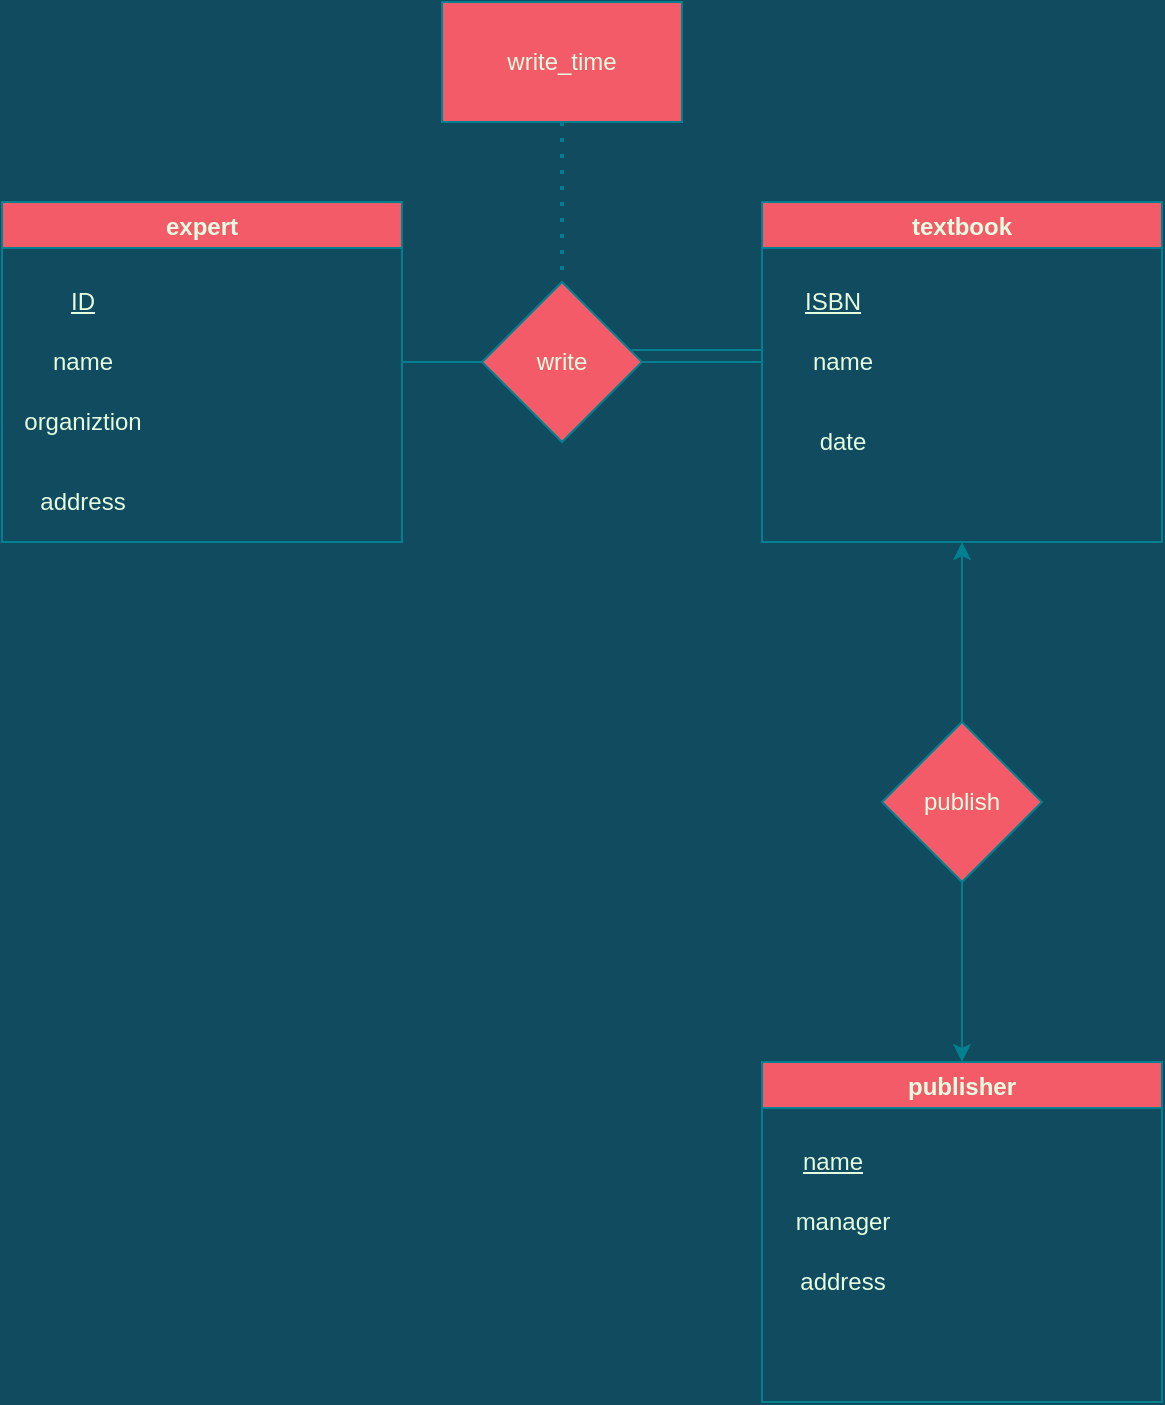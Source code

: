 <mxfile version="18.0.2" type="github">
  <diagram id="R2lEEEUBdFMjLlhIrx00" name="Page-1">
    <mxGraphModel dx="1422" dy="794" grid="1" gridSize="10" guides="1" tooltips="1" connect="1" arrows="1" fold="1" page="1" pageScale="1" pageWidth="850" pageHeight="1100" background="#114B5F" math="0" shadow="0" extFonts="Permanent Marker^https://fonts.googleapis.com/css?family=Permanent+Marker">
      <root>
        <mxCell id="0" />
        <mxCell id="1" parent="0" />
        <mxCell id="3B4ZXGG8QwCCTEYR0voW-2" value="expert" style="swimlane;fillColor=#F45B69;strokeColor=#028090;fontColor=#E4FDE1;" parent="1" vertex="1">
          <mxGeometry x="30" y="250" width="200" height="170" as="geometry" />
        </mxCell>
        <mxCell id="3B4ZXGG8QwCCTEYR0voW-6" value="name" style="text;html=1;align=center;verticalAlign=middle;resizable=0;points=[];autosize=1;strokeColor=none;fillColor=none;fontColor=#E4FDE1;" parent="3B4ZXGG8QwCCTEYR0voW-2" vertex="1">
          <mxGeometry x="15" y="70" width="50" height="20" as="geometry" />
        </mxCell>
        <mxCell id="3B4ZXGG8QwCCTEYR0voW-7" value="organiztion" style="text;html=1;align=center;verticalAlign=middle;resizable=0;points=[];autosize=1;strokeColor=none;fillColor=none;fontColor=#E4FDE1;" parent="3B4ZXGG8QwCCTEYR0voW-2" vertex="1">
          <mxGeometry x="5" y="100" width="70" height="20" as="geometry" />
        </mxCell>
        <mxCell id="3B4ZXGG8QwCCTEYR0voW-8" value="address" style="text;html=1;align=center;verticalAlign=middle;resizable=0;points=[];autosize=1;strokeColor=none;fillColor=none;fontColor=#E4FDE1;" parent="3B4ZXGG8QwCCTEYR0voW-2" vertex="1">
          <mxGeometry x="10" y="140" width="60" height="20" as="geometry" />
        </mxCell>
        <mxCell id="3B4ZXGG8QwCCTEYR0voW-5" value="&lt;u&gt;ID&lt;/u&gt;" style="text;html=1;align=center;verticalAlign=middle;resizable=0;points=[];autosize=1;strokeColor=none;fillColor=none;fontColor=#E4FDE1;" parent="3B4ZXGG8QwCCTEYR0voW-2" vertex="1">
          <mxGeometry x="25" y="40" width="30" height="20" as="geometry" />
        </mxCell>
        <mxCell id="3B4ZXGG8QwCCTEYR0voW-10" value="textbook" style="swimlane;fillColor=#F45B69;strokeColor=#028090;fontColor=#E4FDE1;" parent="1" vertex="1">
          <mxGeometry x="410" y="250" width="200" height="170" as="geometry" />
        </mxCell>
        <mxCell id="3B4ZXGG8QwCCTEYR0voW-11" value="name" style="text;html=1;align=center;verticalAlign=middle;resizable=0;points=[];autosize=1;strokeColor=none;fillColor=none;fontColor=#E4FDE1;" parent="3B4ZXGG8QwCCTEYR0voW-10" vertex="1">
          <mxGeometry x="15" y="70" width="50" height="20" as="geometry" />
        </mxCell>
        <mxCell id="3B4ZXGG8QwCCTEYR0voW-13" value="date" style="text;html=1;align=center;verticalAlign=middle;resizable=0;points=[];autosize=1;strokeColor=none;fillColor=none;fontColor=#E4FDE1;" parent="3B4ZXGG8QwCCTEYR0voW-10" vertex="1">
          <mxGeometry x="20" y="110" width="40" height="20" as="geometry" />
        </mxCell>
        <mxCell id="3B4ZXGG8QwCCTEYR0voW-14" value="&lt;u&gt;ISBN&lt;/u&gt;" style="text;html=1;align=center;verticalAlign=middle;resizable=0;points=[];autosize=1;strokeColor=none;fillColor=none;fontColor=#E4FDE1;" parent="3B4ZXGG8QwCCTEYR0voW-10" vertex="1">
          <mxGeometry x="15" y="40" width="40" height="20" as="geometry" />
        </mxCell>
        <mxCell id="3B4ZXGG8QwCCTEYR0voW-15" value="publisher" style="swimlane;fillColor=#F45B69;strokeColor=#028090;fontColor=#E4FDE1;" parent="1" vertex="1">
          <mxGeometry x="410" y="680" width="200" height="170" as="geometry" />
        </mxCell>
        <mxCell id="3B4ZXGG8QwCCTEYR0voW-16" value="manager" style="text;html=1;align=center;verticalAlign=middle;resizable=0;points=[];autosize=1;strokeColor=none;fillColor=none;fontColor=#E4FDE1;" parent="3B4ZXGG8QwCCTEYR0voW-15" vertex="1">
          <mxGeometry x="10" y="70" width="60" height="20" as="geometry" />
        </mxCell>
        <mxCell id="3B4ZXGG8QwCCTEYR0voW-17" value="address" style="text;html=1;align=center;verticalAlign=middle;resizable=0;points=[];autosize=1;strokeColor=none;fillColor=none;fontColor=#E4FDE1;" parent="3B4ZXGG8QwCCTEYR0voW-15" vertex="1">
          <mxGeometry x="10" y="100" width="60" height="20" as="geometry" />
        </mxCell>
        <mxCell id="3B4ZXGG8QwCCTEYR0voW-19" value="&lt;u&gt;name&lt;/u&gt;" style="text;html=1;align=center;verticalAlign=middle;resizable=0;points=[];autosize=1;strokeColor=none;fillColor=none;fontColor=#E4FDE1;" parent="3B4ZXGG8QwCCTEYR0voW-15" vertex="1">
          <mxGeometry x="10" y="40" width="50" height="20" as="geometry" />
        </mxCell>
        <mxCell id="3B4ZXGG8QwCCTEYR0voW-20" value="write" style="rhombus;whiteSpace=wrap;html=1;fillColor=#F45B69;strokeColor=#028090;fontColor=#E4FDE1;" parent="1" vertex="1">
          <mxGeometry x="270" y="290" width="80" height="80" as="geometry" />
        </mxCell>
        <mxCell id="3B4ZXGG8QwCCTEYR0voW-21" value="" style="endArrow=none;html=1;rounded=0;labelBackgroundColor=#114B5F;strokeColor=#028090;fontColor=#E4FDE1;" parent="1" edge="1">
          <mxGeometry width="50" height="50" relative="1" as="geometry">
            <mxPoint x="350" y="330" as="sourcePoint" />
            <mxPoint x="410" y="330" as="targetPoint" />
            <Array as="points" />
          </mxGeometry>
        </mxCell>
        <mxCell id="3B4ZXGG8QwCCTEYR0voW-22" value="" style="endArrow=none;html=1;rounded=0;entryX=0;entryY=0.5;entryDx=0;entryDy=0;labelBackgroundColor=#114B5F;strokeColor=#028090;fontColor=#E4FDE1;" parent="1" target="3B4ZXGG8QwCCTEYR0voW-20" edge="1">
          <mxGeometry width="50" height="50" relative="1" as="geometry">
            <mxPoint x="230" y="330" as="sourcePoint" />
            <mxPoint x="420" y="340" as="targetPoint" />
          </mxGeometry>
        </mxCell>
        <mxCell id="3B4ZXGG8QwCCTEYR0voW-23" value="" style="endArrow=none;html=1;rounded=0;exitX=0.938;exitY=0.425;exitDx=0;exitDy=0;exitPerimeter=0;labelBackgroundColor=#114B5F;strokeColor=#028090;fontColor=#E4FDE1;" parent="1" source="3B4ZXGG8QwCCTEYR0voW-20" edge="1">
          <mxGeometry width="50" height="50" relative="1" as="geometry">
            <mxPoint x="340" y="310" as="sourcePoint" />
            <mxPoint x="410" y="324" as="targetPoint" />
            <Array as="points" />
          </mxGeometry>
        </mxCell>
        <mxCell id="3B4ZXGG8QwCCTEYR0voW-24" value="" style="endArrow=none;dashed=1;html=1;dashPattern=1 3;strokeWidth=2;rounded=0;entryX=0.5;entryY=0;entryDx=0;entryDy=0;labelBackgroundColor=#114B5F;strokeColor=#028090;fontColor=#E4FDE1;" parent="1" target="3B4ZXGG8QwCCTEYR0voW-20" edge="1">
          <mxGeometry width="50" height="50" relative="1" as="geometry">
            <mxPoint x="310" y="210" as="sourcePoint" />
            <mxPoint x="450" y="380" as="targetPoint" />
          </mxGeometry>
        </mxCell>
        <mxCell id="3B4ZXGG8QwCCTEYR0voW-25" value="write_time" style="rounded=0;whiteSpace=wrap;html=1;fillColor=#F45B69;strokeColor=#028090;fontColor=#E4FDE1;" parent="1" vertex="1">
          <mxGeometry x="250" y="150" width="120" height="60" as="geometry" />
        </mxCell>
        <mxCell id="3B4ZXGG8QwCCTEYR0voW-26" value="publish" style="rhombus;whiteSpace=wrap;html=1;fillColor=#F45B69;strokeColor=#028090;fontColor=#E4FDE1;" parent="1" vertex="1">
          <mxGeometry x="470" y="510" width="80" height="80" as="geometry" />
        </mxCell>
        <mxCell id="3B4ZXGG8QwCCTEYR0voW-29" value="" style="endArrow=classic;html=1;rounded=0;entryX=0.5;entryY=1;entryDx=0;entryDy=0;exitX=0.5;exitY=0;exitDx=0;exitDy=0;labelBackgroundColor=#114B5F;strokeColor=#028090;fontColor=#E4FDE1;" parent="1" source="3B4ZXGG8QwCCTEYR0voW-26" target="3B4ZXGG8QwCCTEYR0voW-10" edge="1">
          <mxGeometry width="50" height="50" relative="1" as="geometry">
            <mxPoint x="400" y="550" as="sourcePoint" />
            <mxPoint x="450" y="500" as="targetPoint" />
          </mxGeometry>
        </mxCell>
        <mxCell id="38NYgsa884d90V8lIw0J-1" value="" style="endArrow=classic;html=1;rounded=0;entryX=0.5;entryY=0;entryDx=0;entryDy=0;exitX=0.5;exitY=1;exitDx=0;exitDy=0;labelBackgroundColor=#114B5F;strokeColor=#028090;fontColor=#E4FDE1;" parent="1" source="3B4ZXGG8QwCCTEYR0voW-26" target="3B4ZXGG8QwCCTEYR0voW-15" edge="1">
          <mxGeometry width="50" height="50" relative="1" as="geometry">
            <mxPoint x="470" y="640" as="sourcePoint" />
            <mxPoint x="520" y="590" as="targetPoint" />
          </mxGeometry>
        </mxCell>
      </root>
    </mxGraphModel>
  </diagram>
</mxfile>
